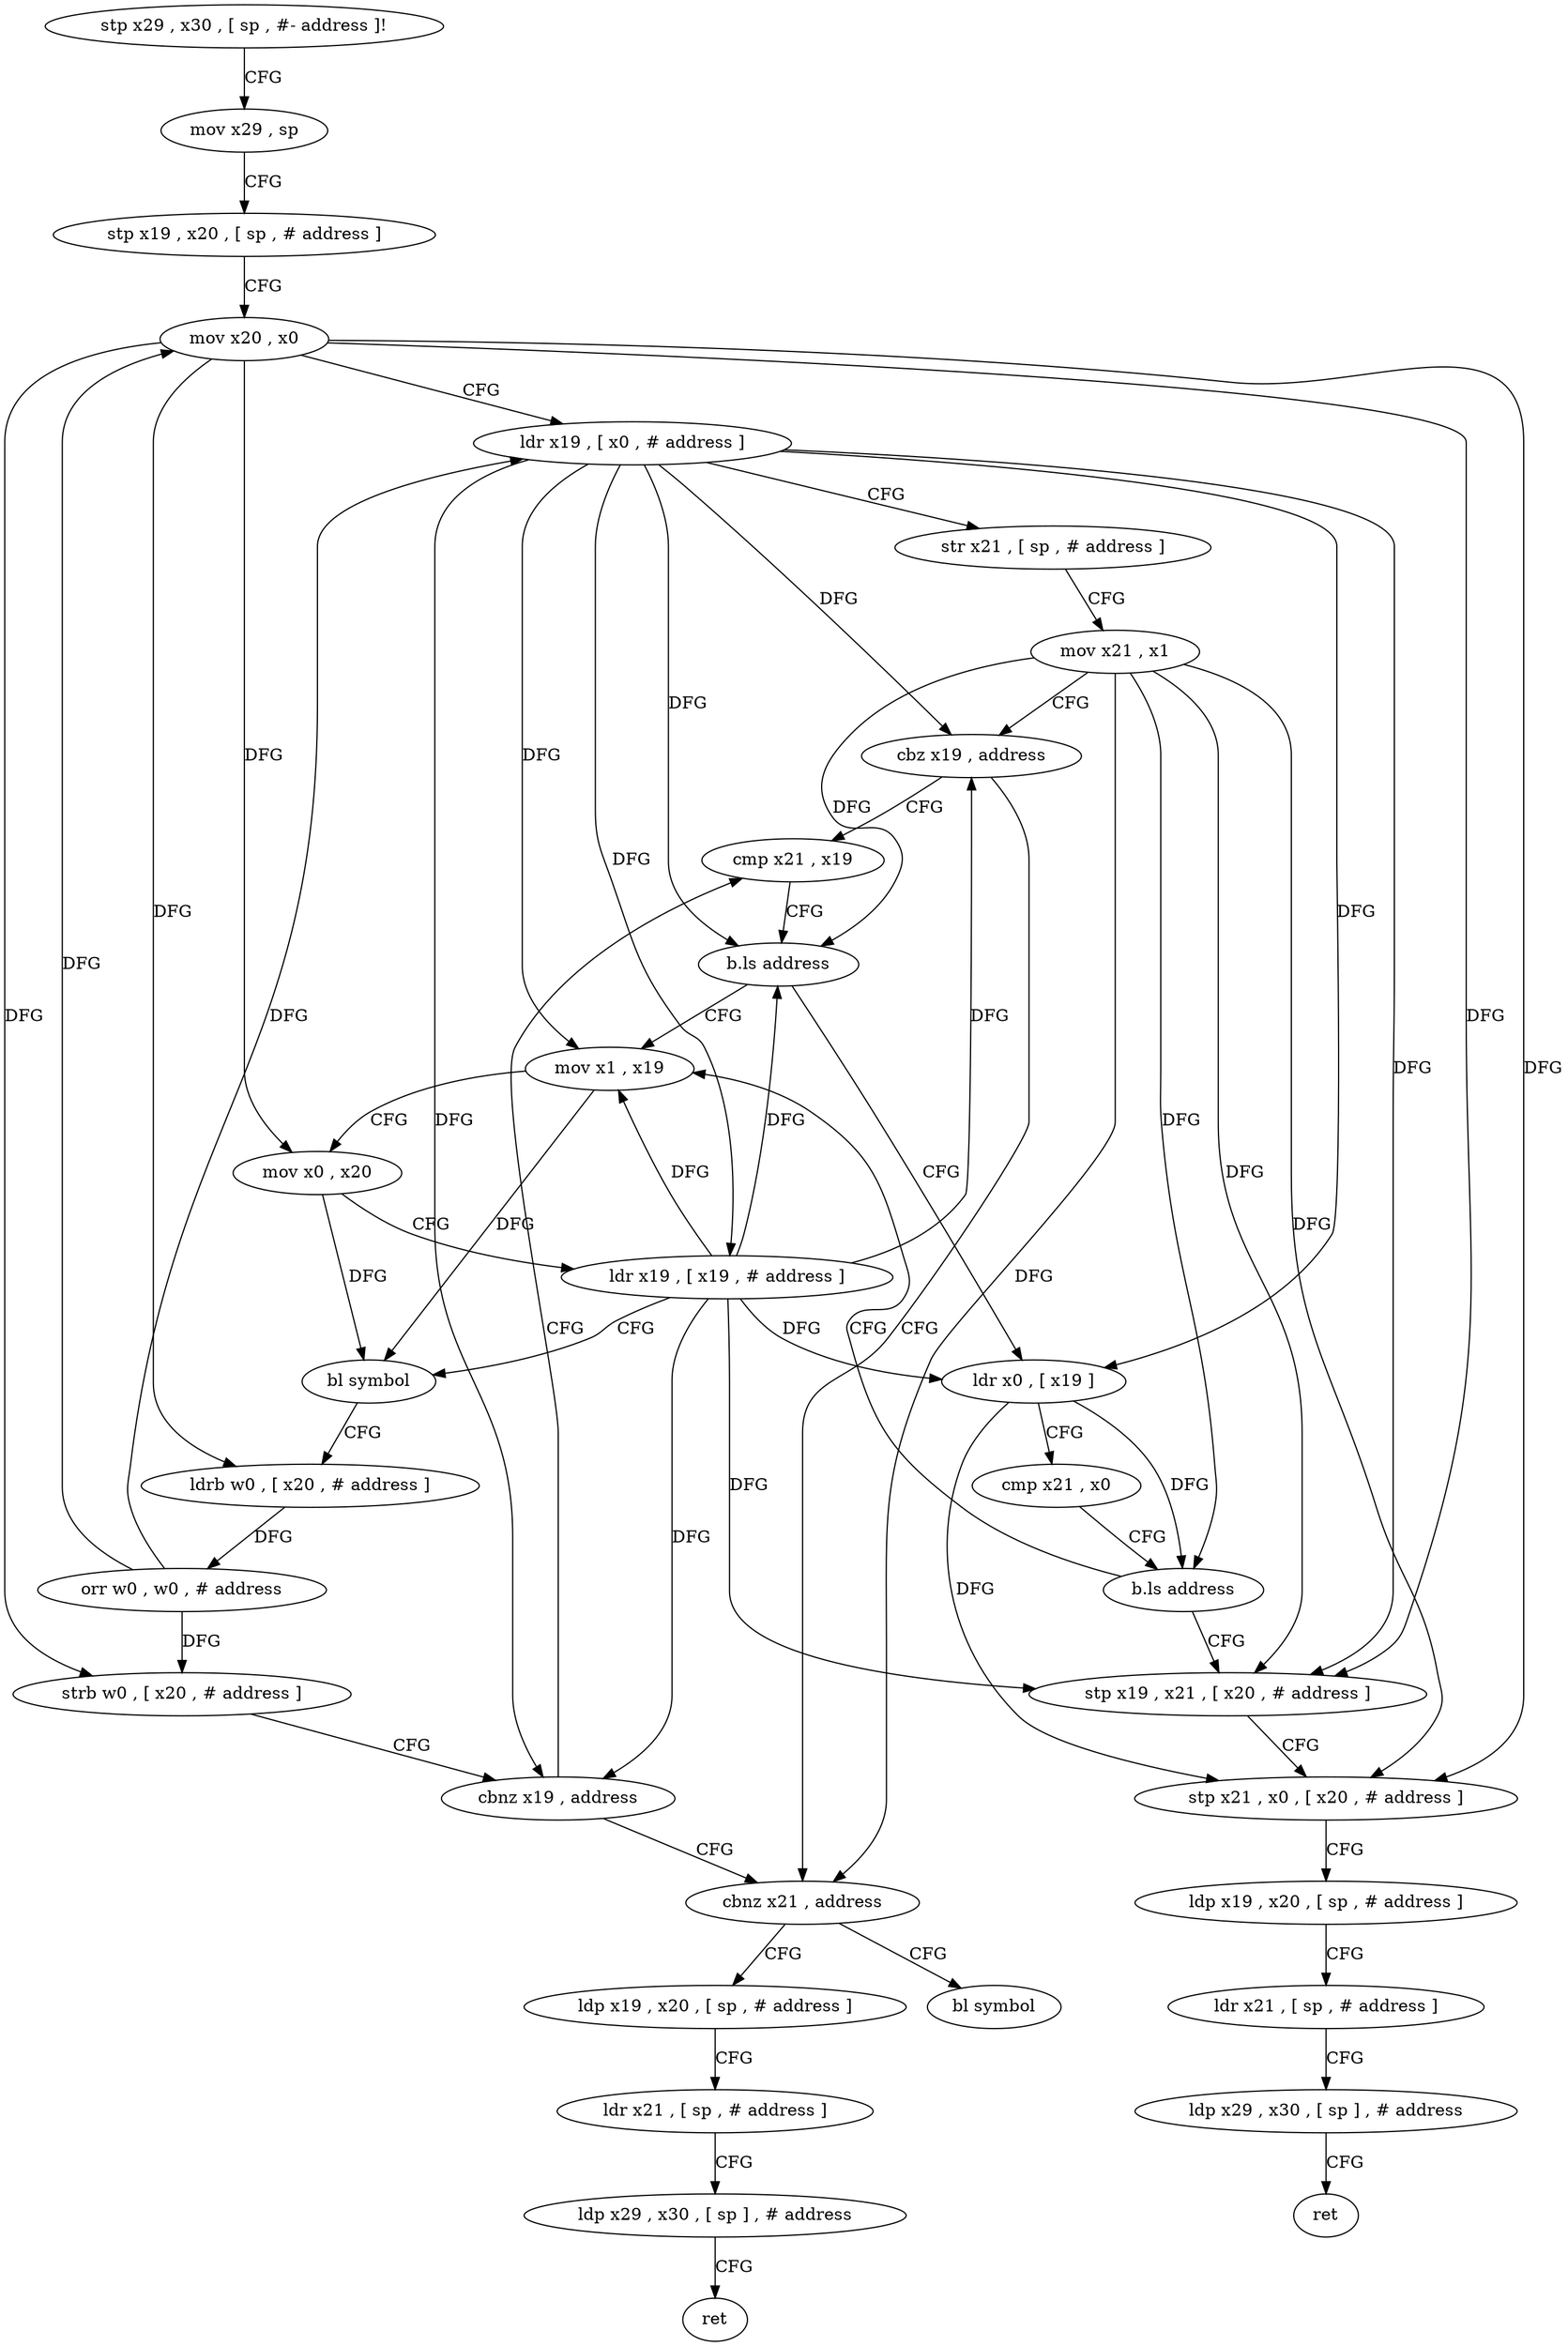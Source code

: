 digraph "func" {
"184680" [label = "stp x29 , x30 , [ sp , #- address ]!" ]
"184684" [label = "mov x29 , sp" ]
"184688" [label = "stp x19 , x20 , [ sp , # address ]" ]
"184692" [label = "mov x20 , x0" ]
"184696" [label = "ldr x19 , [ x0 , # address ]" ]
"184700" [label = "str x21 , [ sp , # address ]" ]
"184704" [label = "mov x21 , x1" ]
"184708" [label = "cbz x19 , address" ]
"184764" [label = "cbnz x21 , address" ]
"184712" [label = "cmp x21 , x19" ]
"184808" [label = "bl symbol" ]
"184768" [label = "ldp x19 , x20 , [ sp , # address ]" ]
"184716" [label = "b.ls address" ]
"184732" [label = "mov x1 , x19" ]
"184720" [label = "ldr x0 , [ x19 ]" ]
"184772" [label = "ldr x21 , [ sp , # address ]" ]
"184776" [label = "ldp x29 , x30 , [ sp ] , # address" ]
"184780" [label = "ret" ]
"184736" [label = "mov x0 , x20" ]
"184740" [label = "ldr x19 , [ x19 , # address ]" ]
"184744" [label = "bl symbol" ]
"184748" [label = "ldrb w0 , [ x20 , # address ]" ]
"184752" [label = "orr w0 , w0 , # address" ]
"184756" [label = "strb w0 , [ x20 , # address ]" ]
"184760" [label = "cbnz x19 , address" ]
"184724" [label = "cmp x21 , x0" ]
"184728" [label = "b.ls address" ]
"184784" [label = "stp x19 , x21 , [ x20 , # address ]" ]
"184788" [label = "stp x21 , x0 , [ x20 , # address ]" ]
"184792" [label = "ldp x19 , x20 , [ sp , # address ]" ]
"184796" [label = "ldr x21 , [ sp , # address ]" ]
"184800" [label = "ldp x29 , x30 , [ sp ] , # address" ]
"184804" [label = "ret" ]
"184680" -> "184684" [ label = "CFG" ]
"184684" -> "184688" [ label = "CFG" ]
"184688" -> "184692" [ label = "CFG" ]
"184692" -> "184696" [ label = "CFG" ]
"184692" -> "184736" [ label = "DFG" ]
"184692" -> "184748" [ label = "DFG" ]
"184692" -> "184756" [ label = "DFG" ]
"184692" -> "184784" [ label = "DFG" ]
"184692" -> "184788" [ label = "DFG" ]
"184696" -> "184700" [ label = "CFG" ]
"184696" -> "184708" [ label = "DFG" ]
"184696" -> "184716" [ label = "DFG" ]
"184696" -> "184732" [ label = "DFG" ]
"184696" -> "184740" [ label = "DFG" ]
"184696" -> "184760" [ label = "DFG" ]
"184696" -> "184720" [ label = "DFG" ]
"184696" -> "184784" [ label = "DFG" ]
"184700" -> "184704" [ label = "CFG" ]
"184704" -> "184708" [ label = "CFG" ]
"184704" -> "184764" [ label = "DFG" ]
"184704" -> "184716" [ label = "DFG" ]
"184704" -> "184728" [ label = "DFG" ]
"184704" -> "184784" [ label = "DFG" ]
"184704" -> "184788" [ label = "DFG" ]
"184708" -> "184764" [ label = "CFG" ]
"184708" -> "184712" [ label = "CFG" ]
"184764" -> "184808" [ label = "CFG" ]
"184764" -> "184768" [ label = "CFG" ]
"184712" -> "184716" [ label = "CFG" ]
"184768" -> "184772" [ label = "CFG" ]
"184716" -> "184732" [ label = "CFG" ]
"184716" -> "184720" [ label = "CFG" ]
"184732" -> "184736" [ label = "CFG" ]
"184732" -> "184744" [ label = "DFG" ]
"184720" -> "184724" [ label = "CFG" ]
"184720" -> "184728" [ label = "DFG" ]
"184720" -> "184788" [ label = "DFG" ]
"184772" -> "184776" [ label = "CFG" ]
"184776" -> "184780" [ label = "CFG" ]
"184736" -> "184740" [ label = "CFG" ]
"184736" -> "184744" [ label = "DFG" ]
"184740" -> "184744" [ label = "CFG" ]
"184740" -> "184708" [ label = "DFG" ]
"184740" -> "184716" [ label = "DFG" ]
"184740" -> "184732" [ label = "DFG" ]
"184740" -> "184760" [ label = "DFG" ]
"184740" -> "184720" [ label = "DFG" ]
"184740" -> "184784" [ label = "DFG" ]
"184744" -> "184748" [ label = "CFG" ]
"184748" -> "184752" [ label = "DFG" ]
"184752" -> "184756" [ label = "DFG" ]
"184752" -> "184692" [ label = "DFG" ]
"184752" -> "184696" [ label = "DFG" ]
"184756" -> "184760" [ label = "CFG" ]
"184760" -> "184712" [ label = "CFG" ]
"184760" -> "184764" [ label = "CFG" ]
"184724" -> "184728" [ label = "CFG" ]
"184728" -> "184784" [ label = "CFG" ]
"184728" -> "184732" [ label = "CFG" ]
"184784" -> "184788" [ label = "CFG" ]
"184788" -> "184792" [ label = "CFG" ]
"184792" -> "184796" [ label = "CFG" ]
"184796" -> "184800" [ label = "CFG" ]
"184800" -> "184804" [ label = "CFG" ]
}
